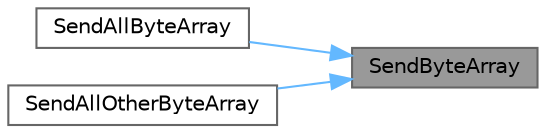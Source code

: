 digraph "SendByteArray"
{
 // LATEX_PDF_SIZE
  bgcolor="transparent";
  edge [fontname=Helvetica,fontsize=10,labelfontname=Helvetica,labelfontsize=10];
  node [fontname=Helvetica,fontsize=10,shape=box,height=0.2,width=0.4];
  rankdir="RL";
  Node1 [id="Node000001",label="SendByteArray",height=0.2,width=0.4,color="gray40", fillcolor="grey60", style="filled", fontcolor="black",tooltip="给指定客户端发送二进制数据"];
  Node1 -> Node2 [id="edge1_Node000001_Node000002",dir="back",color="steelblue1",style="solid",tooltip=" "];
  Node2 [id="Node000002",label="SendAllByteArray",height=0.2,width=0.4,color="grey40", fillcolor="white", style="filled",URL="$class_c_web_socket_server.html#af0cdc98866730705d187395b623b2cc9",tooltip="给所有客户端发送二进制数据"];
  Node1 -> Node3 [id="edge2_Node000001_Node000003",dir="back",color="steelblue1",style="solid",tooltip=" "];
  Node3 [id="Node000003",label="SendAllOtherByteArray",height=0.2,width=0.4,color="grey40", fillcolor="white", style="filled",URL="$class_c_web_socket_server.html#a9a6c3d19fa14160b15285d583edc4cb8",tooltip="给除了指定客户端的其它客户端发送二进制数据"];
}
